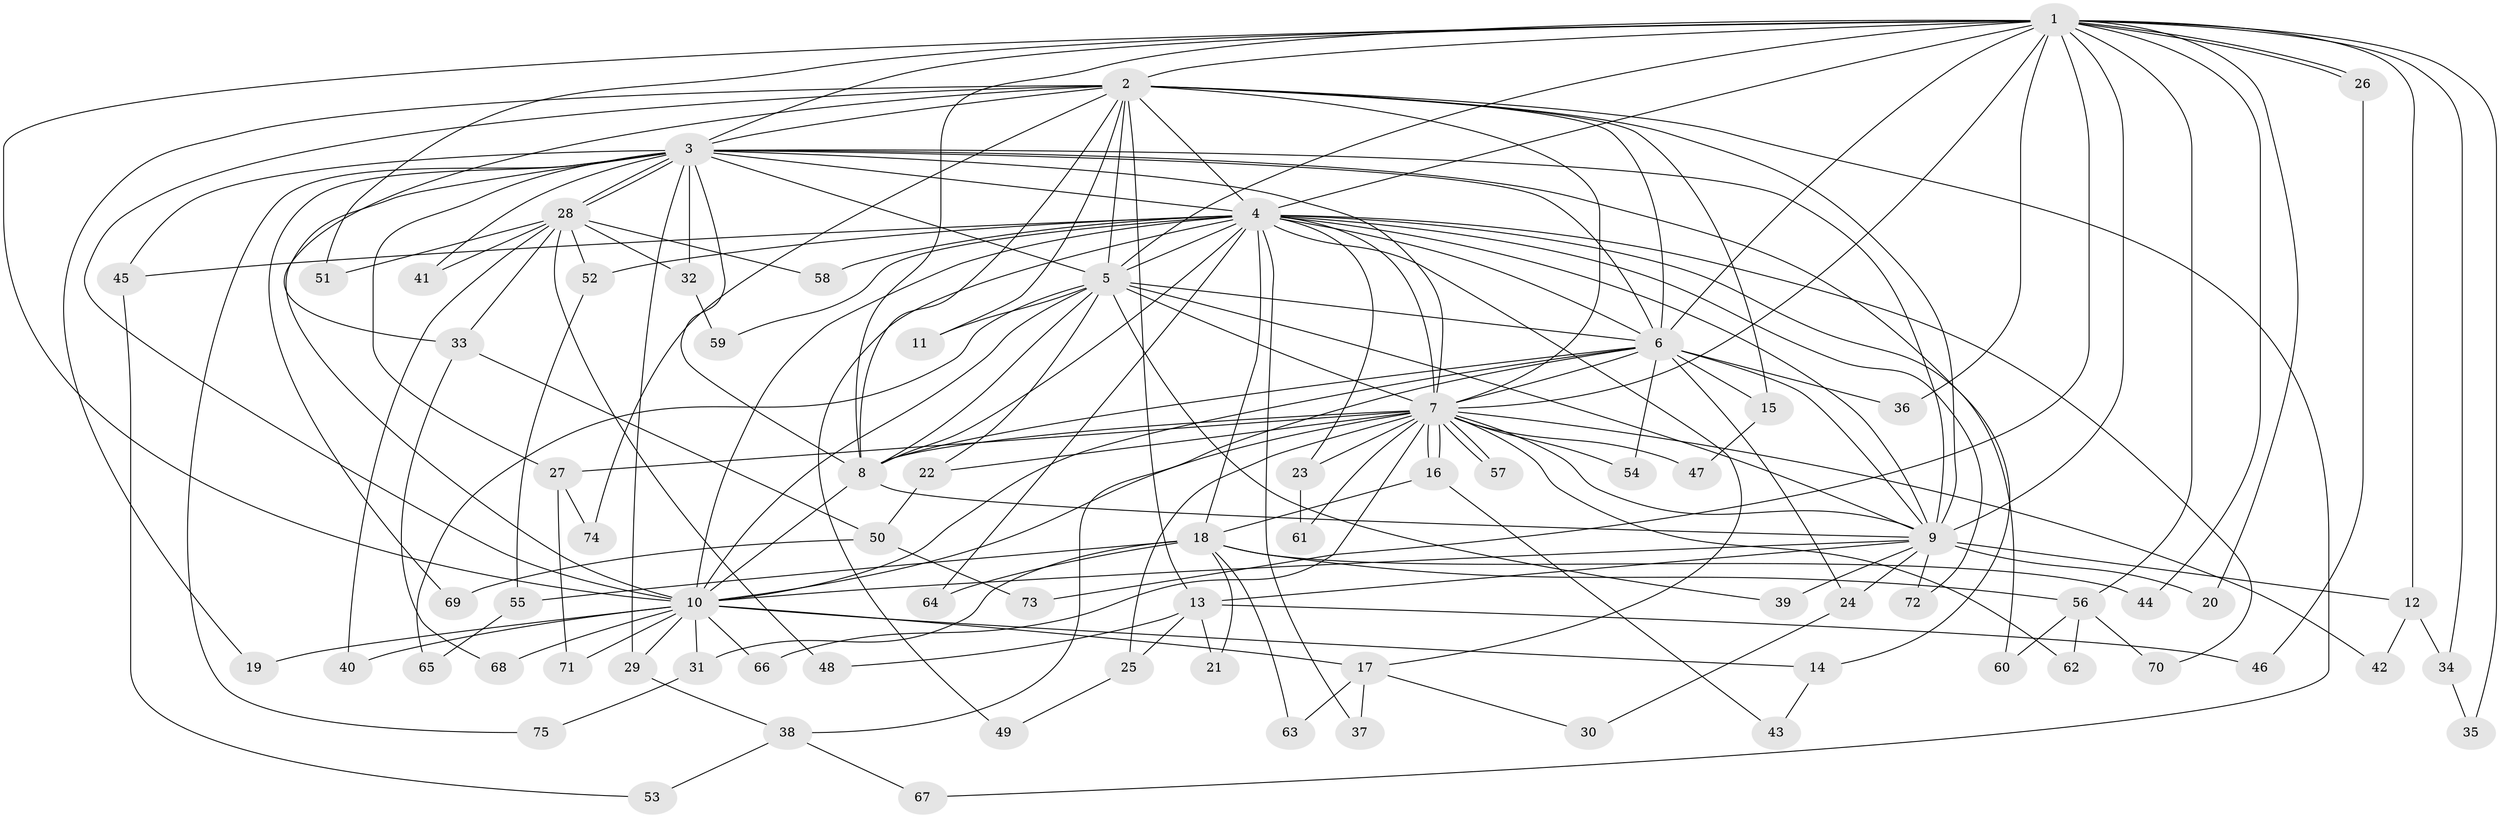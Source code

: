 // Generated by graph-tools (version 1.1) at 2025/11/02/27/25 16:11:06]
// undirected, 75 vertices, 175 edges
graph export_dot {
graph [start="1"]
  node [color=gray90,style=filled];
  1;
  2;
  3;
  4;
  5;
  6;
  7;
  8;
  9;
  10;
  11;
  12;
  13;
  14;
  15;
  16;
  17;
  18;
  19;
  20;
  21;
  22;
  23;
  24;
  25;
  26;
  27;
  28;
  29;
  30;
  31;
  32;
  33;
  34;
  35;
  36;
  37;
  38;
  39;
  40;
  41;
  42;
  43;
  44;
  45;
  46;
  47;
  48;
  49;
  50;
  51;
  52;
  53;
  54;
  55;
  56;
  57;
  58;
  59;
  60;
  61;
  62;
  63;
  64;
  65;
  66;
  67;
  68;
  69;
  70;
  71;
  72;
  73;
  74;
  75;
  1 -- 2;
  1 -- 3;
  1 -- 4;
  1 -- 5;
  1 -- 6;
  1 -- 7;
  1 -- 8;
  1 -- 9;
  1 -- 10;
  1 -- 12;
  1 -- 20;
  1 -- 26;
  1 -- 26;
  1 -- 34;
  1 -- 35;
  1 -- 36;
  1 -- 44;
  1 -- 51;
  1 -- 56;
  1 -- 73;
  2 -- 3;
  2 -- 4;
  2 -- 5;
  2 -- 6;
  2 -- 7;
  2 -- 8;
  2 -- 9;
  2 -- 10;
  2 -- 11;
  2 -- 13;
  2 -- 15;
  2 -- 19;
  2 -- 33;
  2 -- 67;
  2 -- 74;
  3 -- 4;
  3 -- 5;
  3 -- 6;
  3 -- 7;
  3 -- 8;
  3 -- 9;
  3 -- 10;
  3 -- 27;
  3 -- 28;
  3 -- 28;
  3 -- 29;
  3 -- 32;
  3 -- 41;
  3 -- 45;
  3 -- 60;
  3 -- 69;
  3 -- 75;
  4 -- 5;
  4 -- 6;
  4 -- 7;
  4 -- 8;
  4 -- 9;
  4 -- 10;
  4 -- 14;
  4 -- 17;
  4 -- 18;
  4 -- 23;
  4 -- 37;
  4 -- 45;
  4 -- 49;
  4 -- 52;
  4 -- 58;
  4 -- 59;
  4 -- 64;
  4 -- 70;
  4 -- 72;
  5 -- 6;
  5 -- 7;
  5 -- 8;
  5 -- 9;
  5 -- 10;
  5 -- 11;
  5 -- 22;
  5 -- 39;
  5 -- 65;
  6 -- 7;
  6 -- 8;
  6 -- 9;
  6 -- 10;
  6 -- 15;
  6 -- 24;
  6 -- 36;
  6 -- 38;
  6 -- 54;
  7 -- 8;
  7 -- 9;
  7 -- 10;
  7 -- 16;
  7 -- 16;
  7 -- 22;
  7 -- 23;
  7 -- 25;
  7 -- 27;
  7 -- 42;
  7 -- 47;
  7 -- 54;
  7 -- 57;
  7 -- 57;
  7 -- 61;
  7 -- 62;
  7 -- 66;
  8 -- 9;
  8 -- 10;
  9 -- 10;
  9 -- 12;
  9 -- 13;
  9 -- 20;
  9 -- 24;
  9 -- 39;
  9 -- 72;
  10 -- 14;
  10 -- 17;
  10 -- 19;
  10 -- 29;
  10 -- 31;
  10 -- 40;
  10 -- 66;
  10 -- 68;
  10 -- 71;
  12 -- 34;
  12 -- 42;
  13 -- 21;
  13 -- 25;
  13 -- 46;
  13 -- 48;
  14 -- 43;
  15 -- 47;
  16 -- 18;
  16 -- 43;
  17 -- 30;
  17 -- 37;
  17 -- 63;
  18 -- 21;
  18 -- 31;
  18 -- 44;
  18 -- 55;
  18 -- 56;
  18 -- 63;
  18 -- 64;
  22 -- 50;
  23 -- 61;
  24 -- 30;
  25 -- 49;
  26 -- 46;
  27 -- 71;
  27 -- 74;
  28 -- 32;
  28 -- 33;
  28 -- 40;
  28 -- 41;
  28 -- 48;
  28 -- 51;
  28 -- 52;
  28 -- 58;
  29 -- 38;
  31 -- 75;
  32 -- 59;
  33 -- 50;
  33 -- 68;
  34 -- 35;
  38 -- 53;
  38 -- 67;
  45 -- 53;
  50 -- 69;
  50 -- 73;
  52 -- 55;
  55 -- 65;
  56 -- 60;
  56 -- 62;
  56 -- 70;
}
